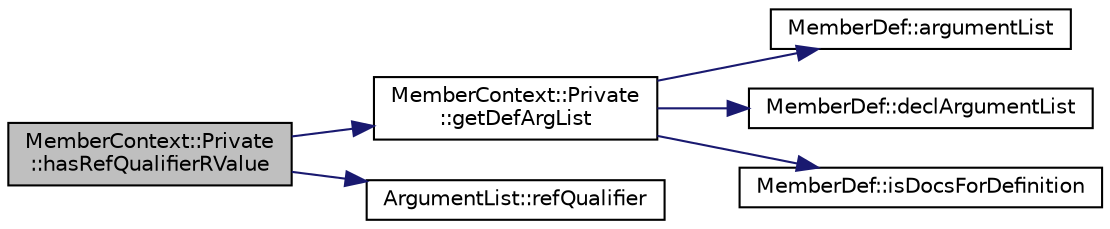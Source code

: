 digraph "MemberContext::Private::hasRefQualifierRValue"
{
 // LATEX_PDF_SIZE
  edge [fontname="Helvetica",fontsize="10",labelfontname="Helvetica",labelfontsize="10"];
  node [fontname="Helvetica",fontsize="10",shape=record];
  rankdir="LR";
  Node1 [label="MemberContext::Private\l::hasRefQualifierRValue",height=0.2,width=0.4,color="black", fillcolor="grey75", style="filled", fontcolor="black",tooltip=" "];
  Node1 -> Node2 [color="midnightblue",fontsize="10",style="solid"];
  Node2 [label="MemberContext::Private\l::getDefArgList",height=0.2,width=0.4,color="black", fillcolor="white", style="filled",URL="$classMemberContext_1_1Private.html#ace0fb651ff17c7eb66ed4fd5ef2721d2",tooltip=" "];
  Node2 -> Node3 [color="midnightblue",fontsize="10",style="solid"];
  Node3 [label="MemberDef::argumentList",height=0.2,width=0.4,color="black", fillcolor="white", style="filled",URL="$classMemberDef.html#a515503656a6cffb2d27f60e93c3c780e",tooltip=" "];
  Node2 -> Node4 [color="midnightblue",fontsize="10",style="solid"];
  Node4 [label="MemberDef::declArgumentList",height=0.2,width=0.4,color="black", fillcolor="white", style="filled",URL="$classMemberDef.html#af0d0461390544ad385a962aefd88c313",tooltip=" "];
  Node2 -> Node5 [color="midnightblue",fontsize="10",style="solid"];
  Node5 [label="MemberDef::isDocsForDefinition",height=0.2,width=0.4,color="black", fillcolor="white", style="filled",URL="$classMemberDef.html#a842ff86c34c3ae387d995e2597be8118",tooltip=" "];
  Node1 -> Node6 [color="midnightblue",fontsize="10",style="solid"];
  Node6 [label="ArgumentList::refQualifier",height=0.2,width=0.4,color="black", fillcolor="white", style="filled",URL="$classArgumentList.html#a10a0f5f25aa7f3c97ac071169c85e4ac",tooltip=" "];
}

